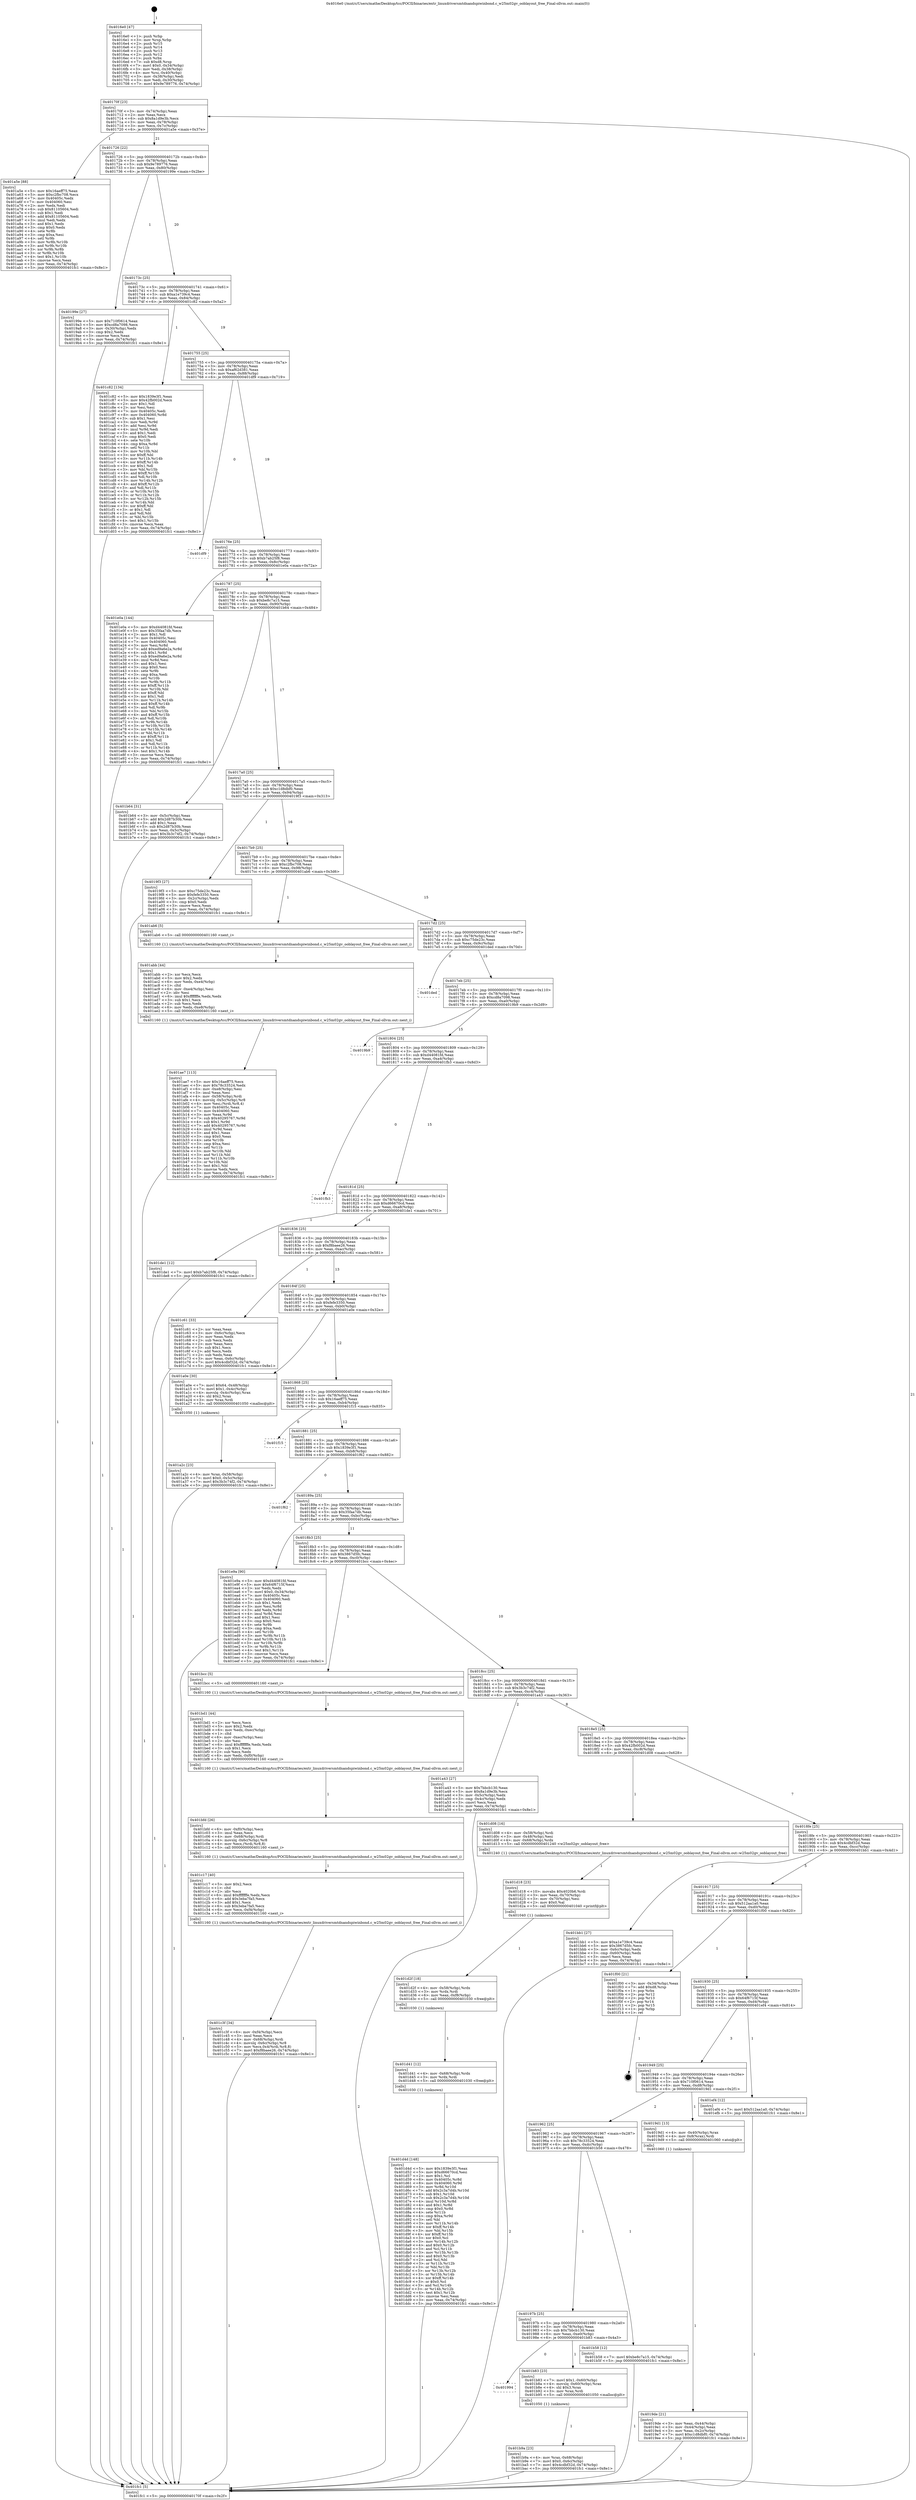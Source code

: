 digraph "0x4016e0" {
  label = "0x4016e0 (/mnt/c/Users/mathe/Desktop/tcc/POCII/binaries/extr_linuxdriversmtdnandspiwinbond.c_w25m02gv_ooblayout_free_Final-ollvm.out::main(0))"
  labelloc = "t"
  node[shape=record]

  Entry [label="",width=0.3,height=0.3,shape=circle,fillcolor=black,style=filled]
  "0x40170f" [label="{
     0x40170f [23]\l
     | [instrs]\l
     &nbsp;&nbsp;0x40170f \<+3\>: mov -0x74(%rbp),%eax\l
     &nbsp;&nbsp;0x401712 \<+2\>: mov %eax,%ecx\l
     &nbsp;&nbsp;0x401714 \<+6\>: sub $0x8a1d9e3b,%ecx\l
     &nbsp;&nbsp;0x40171a \<+3\>: mov %eax,-0x78(%rbp)\l
     &nbsp;&nbsp;0x40171d \<+3\>: mov %ecx,-0x7c(%rbp)\l
     &nbsp;&nbsp;0x401720 \<+6\>: je 0000000000401a5e \<main+0x37e\>\l
  }"]
  "0x401a5e" [label="{
     0x401a5e [88]\l
     | [instrs]\l
     &nbsp;&nbsp;0x401a5e \<+5\>: mov $0x16aeff75,%eax\l
     &nbsp;&nbsp;0x401a63 \<+5\>: mov $0xc2fbc708,%ecx\l
     &nbsp;&nbsp;0x401a68 \<+7\>: mov 0x40405c,%edx\l
     &nbsp;&nbsp;0x401a6f \<+7\>: mov 0x404060,%esi\l
     &nbsp;&nbsp;0x401a76 \<+2\>: mov %edx,%edi\l
     &nbsp;&nbsp;0x401a78 \<+6\>: sub $0x81105604,%edi\l
     &nbsp;&nbsp;0x401a7e \<+3\>: sub $0x1,%edi\l
     &nbsp;&nbsp;0x401a81 \<+6\>: add $0x81105604,%edi\l
     &nbsp;&nbsp;0x401a87 \<+3\>: imul %edi,%edx\l
     &nbsp;&nbsp;0x401a8a \<+3\>: and $0x1,%edx\l
     &nbsp;&nbsp;0x401a8d \<+3\>: cmp $0x0,%edx\l
     &nbsp;&nbsp;0x401a90 \<+4\>: sete %r8b\l
     &nbsp;&nbsp;0x401a94 \<+3\>: cmp $0xa,%esi\l
     &nbsp;&nbsp;0x401a97 \<+4\>: setl %r9b\l
     &nbsp;&nbsp;0x401a9b \<+3\>: mov %r8b,%r10b\l
     &nbsp;&nbsp;0x401a9e \<+3\>: and %r9b,%r10b\l
     &nbsp;&nbsp;0x401aa1 \<+3\>: xor %r9b,%r8b\l
     &nbsp;&nbsp;0x401aa4 \<+3\>: or %r8b,%r10b\l
     &nbsp;&nbsp;0x401aa7 \<+4\>: test $0x1,%r10b\l
     &nbsp;&nbsp;0x401aab \<+3\>: cmovne %ecx,%eax\l
     &nbsp;&nbsp;0x401aae \<+3\>: mov %eax,-0x74(%rbp)\l
     &nbsp;&nbsp;0x401ab1 \<+5\>: jmp 0000000000401fc1 \<main+0x8e1\>\l
  }"]
  "0x401726" [label="{
     0x401726 [22]\l
     | [instrs]\l
     &nbsp;&nbsp;0x401726 \<+5\>: jmp 000000000040172b \<main+0x4b\>\l
     &nbsp;&nbsp;0x40172b \<+3\>: mov -0x78(%rbp),%eax\l
     &nbsp;&nbsp;0x40172e \<+5\>: sub $0x9e789776,%eax\l
     &nbsp;&nbsp;0x401733 \<+3\>: mov %eax,-0x80(%rbp)\l
     &nbsp;&nbsp;0x401736 \<+6\>: je 000000000040199e \<main+0x2be\>\l
  }"]
  Exit [label="",width=0.3,height=0.3,shape=circle,fillcolor=black,style=filled,peripheries=2]
  "0x40199e" [label="{
     0x40199e [27]\l
     | [instrs]\l
     &nbsp;&nbsp;0x40199e \<+5\>: mov $0x710f0614,%eax\l
     &nbsp;&nbsp;0x4019a3 \<+5\>: mov $0xcd8a7098,%ecx\l
     &nbsp;&nbsp;0x4019a8 \<+3\>: mov -0x30(%rbp),%edx\l
     &nbsp;&nbsp;0x4019ab \<+3\>: cmp $0x2,%edx\l
     &nbsp;&nbsp;0x4019ae \<+3\>: cmovne %ecx,%eax\l
     &nbsp;&nbsp;0x4019b1 \<+3\>: mov %eax,-0x74(%rbp)\l
     &nbsp;&nbsp;0x4019b4 \<+5\>: jmp 0000000000401fc1 \<main+0x8e1\>\l
  }"]
  "0x40173c" [label="{
     0x40173c [25]\l
     | [instrs]\l
     &nbsp;&nbsp;0x40173c \<+5\>: jmp 0000000000401741 \<main+0x61\>\l
     &nbsp;&nbsp;0x401741 \<+3\>: mov -0x78(%rbp),%eax\l
     &nbsp;&nbsp;0x401744 \<+5\>: sub $0xa1e739c4,%eax\l
     &nbsp;&nbsp;0x401749 \<+6\>: mov %eax,-0x84(%rbp)\l
     &nbsp;&nbsp;0x40174f \<+6\>: je 0000000000401c82 \<main+0x5a2\>\l
  }"]
  "0x401fc1" [label="{
     0x401fc1 [5]\l
     | [instrs]\l
     &nbsp;&nbsp;0x401fc1 \<+5\>: jmp 000000000040170f \<main+0x2f\>\l
  }"]
  "0x4016e0" [label="{
     0x4016e0 [47]\l
     | [instrs]\l
     &nbsp;&nbsp;0x4016e0 \<+1\>: push %rbp\l
     &nbsp;&nbsp;0x4016e1 \<+3\>: mov %rsp,%rbp\l
     &nbsp;&nbsp;0x4016e4 \<+2\>: push %r15\l
     &nbsp;&nbsp;0x4016e6 \<+2\>: push %r14\l
     &nbsp;&nbsp;0x4016e8 \<+2\>: push %r13\l
     &nbsp;&nbsp;0x4016ea \<+2\>: push %r12\l
     &nbsp;&nbsp;0x4016ec \<+1\>: push %rbx\l
     &nbsp;&nbsp;0x4016ed \<+7\>: sub $0xd8,%rsp\l
     &nbsp;&nbsp;0x4016f4 \<+7\>: movl $0x0,-0x34(%rbp)\l
     &nbsp;&nbsp;0x4016fb \<+3\>: mov %edi,-0x38(%rbp)\l
     &nbsp;&nbsp;0x4016fe \<+4\>: mov %rsi,-0x40(%rbp)\l
     &nbsp;&nbsp;0x401702 \<+3\>: mov -0x38(%rbp),%edi\l
     &nbsp;&nbsp;0x401705 \<+3\>: mov %edi,-0x30(%rbp)\l
     &nbsp;&nbsp;0x401708 \<+7\>: movl $0x9e789776,-0x74(%rbp)\l
  }"]
  "0x401d4d" [label="{
     0x401d4d [148]\l
     | [instrs]\l
     &nbsp;&nbsp;0x401d4d \<+5\>: mov $0x1839e3f1,%eax\l
     &nbsp;&nbsp;0x401d52 \<+5\>: mov $0xd66670cd,%esi\l
     &nbsp;&nbsp;0x401d57 \<+2\>: mov $0x1,%cl\l
     &nbsp;&nbsp;0x401d59 \<+8\>: mov 0x40405c,%r8d\l
     &nbsp;&nbsp;0x401d61 \<+8\>: mov 0x404060,%r9d\l
     &nbsp;&nbsp;0x401d69 \<+3\>: mov %r8d,%r10d\l
     &nbsp;&nbsp;0x401d6c \<+7\>: add $0x2c3a7d4b,%r10d\l
     &nbsp;&nbsp;0x401d73 \<+4\>: sub $0x1,%r10d\l
     &nbsp;&nbsp;0x401d77 \<+7\>: sub $0x2c3a7d4b,%r10d\l
     &nbsp;&nbsp;0x401d7e \<+4\>: imul %r10d,%r8d\l
     &nbsp;&nbsp;0x401d82 \<+4\>: and $0x1,%r8d\l
     &nbsp;&nbsp;0x401d86 \<+4\>: cmp $0x0,%r8d\l
     &nbsp;&nbsp;0x401d8a \<+4\>: sete %r11b\l
     &nbsp;&nbsp;0x401d8e \<+4\>: cmp $0xa,%r9d\l
     &nbsp;&nbsp;0x401d92 \<+3\>: setl %bl\l
     &nbsp;&nbsp;0x401d95 \<+3\>: mov %r11b,%r14b\l
     &nbsp;&nbsp;0x401d98 \<+4\>: xor $0xff,%r14b\l
     &nbsp;&nbsp;0x401d9c \<+3\>: mov %bl,%r15b\l
     &nbsp;&nbsp;0x401d9f \<+4\>: xor $0xff,%r15b\l
     &nbsp;&nbsp;0x401da3 \<+3\>: xor $0x0,%cl\l
     &nbsp;&nbsp;0x401da6 \<+3\>: mov %r14b,%r12b\l
     &nbsp;&nbsp;0x401da9 \<+4\>: and $0x0,%r12b\l
     &nbsp;&nbsp;0x401dad \<+3\>: and %cl,%r11b\l
     &nbsp;&nbsp;0x401db0 \<+3\>: mov %r15b,%r13b\l
     &nbsp;&nbsp;0x401db3 \<+4\>: and $0x0,%r13b\l
     &nbsp;&nbsp;0x401db7 \<+2\>: and %cl,%bl\l
     &nbsp;&nbsp;0x401db9 \<+3\>: or %r11b,%r12b\l
     &nbsp;&nbsp;0x401dbc \<+3\>: or %bl,%r13b\l
     &nbsp;&nbsp;0x401dbf \<+3\>: xor %r13b,%r12b\l
     &nbsp;&nbsp;0x401dc2 \<+3\>: or %r15b,%r14b\l
     &nbsp;&nbsp;0x401dc5 \<+4\>: xor $0xff,%r14b\l
     &nbsp;&nbsp;0x401dc9 \<+3\>: or $0x0,%cl\l
     &nbsp;&nbsp;0x401dcc \<+3\>: and %cl,%r14b\l
     &nbsp;&nbsp;0x401dcf \<+3\>: or %r14b,%r12b\l
     &nbsp;&nbsp;0x401dd2 \<+4\>: test $0x1,%r12b\l
     &nbsp;&nbsp;0x401dd6 \<+3\>: cmovne %esi,%eax\l
     &nbsp;&nbsp;0x401dd9 \<+3\>: mov %eax,-0x74(%rbp)\l
     &nbsp;&nbsp;0x401ddc \<+5\>: jmp 0000000000401fc1 \<main+0x8e1\>\l
  }"]
  "0x401c82" [label="{
     0x401c82 [134]\l
     | [instrs]\l
     &nbsp;&nbsp;0x401c82 \<+5\>: mov $0x1839e3f1,%eax\l
     &nbsp;&nbsp;0x401c87 \<+5\>: mov $0x42fb002d,%ecx\l
     &nbsp;&nbsp;0x401c8c \<+2\>: mov $0x1,%dl\l
     &nbsp;&nbsp;0x401c8e \<+2\>: xor %esi,%esi\l
     &nbsp;&nbsp;0x401c90 \<+7\>: mov 0x40405c,%edi\l
     &nbsp;&nbsp;0x401c97 \<+8\>: mov 0x404060,%r8d\l
     &nbsp;&nbsp;0x401c9f \<+3\>: sub $0x1,%esi\l
     &nbsp;&nbsp;0x401ca2 \<+3\>: mov %edi,%r9d\l
     &nbsp;&nbsp;0x401ca5 \<+3\>: add %esi,%r9d\l
     &nbsp;&nbsp;0x401ca8 \<+4\>: imul %r9d,%edi\l
     &nbsp;&nbsp;0x401cac \<+3\>: and $0x1,%edi\l
     &nbsp;&nbsp;0x401caf \<+3\>: cmp $0x0,%edi\l
     &nbsp;&nbsp;0x401cb2 \<+4\>: sete %r10b\l
     &nbsp;&nbsp;0x401cb6 \<+4\>: cmp $0xa,%r8d\l
     &nbsp;&nbsp;0x401cba \<+4\>: setl %r11b\l
     &nbsp;&nbsp;0x401cbe \<+3\>: mov %r10b,%bl\l
     &nbsp;&nbsp;0x401cc1 \<+3\>: xor $0xff,%bl\l
     &nbsp;&nbsp;0x401cc4 \<+3\>: mov %r11b,%r14b\l
     &nbsp;&nbsp;0x401cc7 \<+4\>: xor $0xff,%r14b\l
     &nbsp;&nbsp;0x401ccb \<+3\>: xor $0x1,%dl\l
     &nbsp;&nbsp;0x401cce \<+3\>: mov %bl,%r15b\l
     &nbsp;&nbsp;0x401cd1 \<+4\>: and $0xff,%r15b\l
     &nbsp;&nbsp;0x401cd5 \<+3\>: and %dl,%r10b\l
     &nbsp;&nbsp;0x401cd8 \<+3\>: mov %r14b,%r12b\l
     &nbsp;&nbsp;0x401cdb \<+4\>: and $0xff,%r12b\l
     &nbsp;&nbsp;0x401cdf \<+3\>: and %dl,%r11b\l
     &nbsp;&nbsp;0x401ce2 \<+3\>: or %r10b,%r15b\l
     &nbsp;&nbsp;0x401ce5 \<+3\>: or %r11b,%r12b\l
     &nbsp;&nbsp;0x401ce8 \<+3\>: xor %r12b,%r15b\l
     &nbsp;&nbsp;0x401ceb \<+3\>: or %r14b,%bl\l
     &nbsp;&nbsp;0x401cee \<+3\>: xor $0xff,%bl\l
     &nbsp;&nbsp;0x401cf1 \<+3\>: or $0x1,%dl\l
     &nbsp;&nbsp;0x401cf4 \<+2\>: and %dl,%bl\l
     &nbsp;&nbsp;0x401cf6 \<+3\>: or %bl,%r15b\l
     &nbsp;&nbsp;0x401cf9 \<+4\>: test $0x1,%r15b\l
     &nbsp;&nbsp;0x401cfd \<+3\>: cmovne %ecx,%eax\l
     &nbsp;&nbsp;0x401d00 \<+3\>: mov %eax,-0x74(%rbp)\l
     &nbsp;&nbsp;0x401d03 \<+5\>: jmp 0000000000401fc1 \<main+0x8e1\>\l
  }"]
  "0x401755" [label="{
     0x401755 [25]\l
     | [instrs]\l
     &nbsp;&nbsp;0x401755 \<+5\>: jmp 000000000040175a \<main+0x7a\>\l
     &nbsp;&nbsp;0x40175a \<+3\>: mov -0x78(%rbp),%eax\l
     &nbsp;&nbsp;0x40175d \<+5\>: sub $0xaf62d381,%eax\l
     &nbsp;&nbsp;0x401762 \<+6\>: mov %eax,-0x88(%rbp)\l
     &nbsp;&nbsp;0x401768 \<+6\>: je 0000000000401df9 \<main+0x719\>\l
  }"]
  "0x401d41" [label="{
     0x401d41 [12]\l
     | [instrs]\l
     &nbsp;&nbsp;0x401d41 \<+4\>: mov -0x68(%rbp),%rdx\l
     &nbsp;&nbsp;0x401d45 \<+3\>: mov %rdx,%rdi\l
     &nbsp;&nbsp;0x401d48 \<+5\>: call 0000000000401030 \<free@plt\>\l
     | [calls]\l
     &nbsp;&nbsp;0x401030 \{1\} (unknown)\l
  }"]
  "0x401df9" [label="{
     0x401df9\l
  }", style=dashed]
  "0x40176e" [label="{
     0x40176e [25]\l
     | [instrs]\l
     &nbsp;&nbsp;0x40176e \<+5\>: jmp 0000000000401773 \<main+0x93\>\l
     &nbsp;&nbsp;0x401773 \<+3\>: mov -0x78(%rbp),%eax\l
     &nbsp;&nbsp;0x401776 \<+5\>: sub $0xb7ab25f8,%eax\l
     &nbsp;&nbsp;0x40177b \<+6\>: mov %eax,-0x8c(%rbp)\l
     &nbsp;&nbsp;0x401781 \<+6\>: je 0000000000401e0a \<main+0x72a\>\l
  }"]
  "0x401d2f" [label="{
     0x401d2f [18]\l
     | [instrs]\l
     &nbsp;&nbsp;0x401d2f \<+4\>: mov -0x58(%rbp),%rdx\l
     &nbsp;&nbsp;0x401d33 \<+3\>: mov %rdx,%rdi\l
     &nbsp;&nbsp;0x401d36 \<+6\>: mov %eax,-0xf8(%rbp)\l
     &nbsp;&nbsp;0x401d3c \<+5\>: call 0000000000401030 \<free@plt\>\l
     | [calls]\l
     &nbsp;&nbsp;0x401030 \{1\} (unknown)\l
  }"]
  "0x401e0a" [label="{
     0x401e0a [144]\l
     | [instrs]\l
     &nbsp;&nbsp;0x401e0a \<+5\>: mov $0xd44081fd,%eax\l
     &nbsp;&nbsp;0x401e0f \<+5\>: mov $0x35faa7db,%ecx\l
     &nbsp;&nbsp;0x401e14 \<+2\>: mov $0x1,%dl\l
     &nbsp;&nbsp;0x401e16 \<+7\>: mov 0x40405c,%esi\l
     &nbsp;&nbsp;0x401e1d \<+7\>: mov 0x404060,%edi\l
     &nbsp;&nbsp;0x401e24 \<+3\>: mov %esi,%r8d\l
     &nbsp;&nbsp;0x401e27 \<+7\>: add $0xed9a6e2a,%r8d\l
     &nbsp;&nbsp;0x401e2e \<+4\>: sub $0x1,%r8d\l
     &nbsp;&nbsp;0x401e32 \<+7\>: sub $0xed9a6e2a,%r8d\l
     &nbsp;&nbsp;0x401e39 \<+4\>: imul %r8d,%esi\l
     &nbsp;&nbsp;0x401e3d \<+3\>: and $0x1,%esi\l
     &nbsp;&nbsp;0x401e40 \<+3\>: cmp $0x0,%esi\l
     &nbsp;&nbsp;0x401e43 \<+4\>: sete %r9b\l
     &nbsp;&nbsp;0x401e47 \<+3\>: cmp $0xa,%edi\l
     &nbsp;&nbsp;0x401e4a \<+4\>: setl %r10b\l
     &nbsp;&nbsp;0x401e4e \<+3\>: mov %r9b,%r11b\l
     &nbsp;&nbsp;0x401e51 \<+4\>: xor $0xff,%r11b\l
     &nbsp;&nbsp;0x401e55 \<+3\>: mov %r10b,%bl\l
     &nbsp;&nbsp;0x401e58 \<+3\>: xor $0xff,%bl\l
     &nbsp;&nbsp;0x401e5b \<+3\>: xor $0x1,%dl\l
     &nbsp;&nbsp;0x401e5e \<+3\>: mov %r11b,%r14b\l
     &nbsp;&nbsp;0x401e61 \<+4\>: and $0xff,%r14b\l
     &nbsp;&nbsp;0x401e65 \<+3\>: and %dl,%r9b\l
     &nbsp;&nbsp;0x401e68 \<+3\>: mov %bl,%r15b\l
     &nbsp;&nbsp;0x401e6b \<+4\>: and $0xff,%r15b\l
     &nbsp;&nbsp;0x401e6f \<+3\>: and %dl,%r10b\l
     &nbsp;&nbsp;0x401e72 \<+3\>: or %r9b,%r14b\l
     &nbsp;&nbsp;0x401e75 \<+3\>: or %r10b,%r15b\l
     &nbsp;&nbsp;0x401e78 \<+3\>: xor %r15b,%r14b\l
     &nbsp;&nbsp;0x401e7b \<+3\>: or %bl,%r11b\l
     &nbsp;&nbsp;0x401e7e \<+4\>: xor $0xff,%r11b\l
     &nbsp;&nbsp;0x401e82 \<+3\>: or $0x1,%dl\l
     &nbsp;&nbsp;0x401e85 \<+3\>: and %dl,%r11b\l
     &nbsp;&nbsp;0x401e88 \<+3\>: or %r11b,%r14b\l
     &nbsp;&nbsp;0x401e8b \<+4\>: test $0x1,%r14b\l
     &nbsp;&nbsp;0x401e8f \<+3\>: cmovne %ecx,%eax\l
     &nbsp;&nbsp;0x401e92 \<+3\>: mov %eax,-0x74(%rbp)\l
     &nbsp;&nbsp;0x401e95 \<+5\>: jmp 0000000000401fc1 \<main+0x8e1\>\l
  }"]
  "0x401787" [label="{
     0x401787 [25]\l
     | [instrs]\l
     &nbsp;&nbsp;0x401787 \<+5\>: jmp 000000000040178c \<main+0xac\>\l
     &nbsp;&nbsp;0x40178c \<+3\>: mov -0x78(%rbp),%eax\l
     &nbsp;&nbsp;0x40178f \<+5\>: sub $0xbe8c7a15,%eax\l
     &nbsp;&nbsp;0x401794 \<+6\>: mov %eax,-0x90(%rbp)\l
     &nbsp;&nbsp;0x40179a \<+6\>: je 0000000000401b64 \<main+0x484\>\l
  }"]
  "0x401d18" [label="{
     0x401d18 [23]\l
     | [instrs]\l
     &nbsp;&nbsp;0x401d18 \<+10\>: movabs $0x4020b6,%rdi\l
     &nbsp;&nbsp;0x401d22 \<+3\>: mov %eax,-0x70(%rbp)\l
     &nbsp;&nbsp;0x401d25 \<+3\>: mov -0x70(%rbp),%esi\l
     &nbsp;&nbsp;0x401d28 \<+2\>: mov $0x0,%al\l
     &nbsp;&nbsp;0x401d2a \<+5\>: call 0000000000401040 \<printf@plt\>\l
     | [calls]\l
     &nbsp;&nbsp;0x401040 \{1\} (unknown)\l
  }"]
  "0x401b64" [label="{
     0x401b64 [31]\l
     | [instrs]\l
     &nbsp;&nbsp;0x401b64 \<+3\>: mov -0x5c(%rbp),%eax\l
     &nbsp;&nbsp;0x401b67 \<+5\>: add $0x2d87b30b,%eax\l
     &nbsp;&nbsp;0x401b6c \<+3\>: add $0x1,%eax\l
     &nbsp;&nbsp;0x401b6f \<+5\>: sub $0x2d87b30b,%eax\l
     &nbsp;&nbsp;0x401b74 \<+3\>: mov %eax,-0x5c(%rbp)\l
     &nbsp;&nbsp;0x401b77 \<+7\>: movl $0x3b3c74f2,-0x74(%rbp)\l
     &nbsp;&nbsp;0x401b7e \<+5\>: jmp 0000000000401fc1 \<main+0x8e1\>\l
  }"]
  "0x4017a0" [label="{
     0x4017a0 [25]\l
     | [instrs]\l
     &nbsp;&nbsp;0x4017a0 \<+5\>: jmp 00000000004017a5 \<main+0xc5\>\l
     &nbsp;&nbsp;0x4017a5 \<+3\>: mov -0x78(%rbp),%eax\l
     &nbsp;&nbsp;0x4017a8 \<+5\>: sub $0xc1d8dbf0,%eax\l
     &nbsp;&nbsp;0x4017ad \<+6\>: mov %eax,-0x94(%rbp)\l
     &nbsp;&nbsp;0x4017b3 \<+6\>: je 00000000004019f3 \<main+0x313\>\l
  }"]
  "0x401c3f" [label="{
     0x401c3f [34]\l
     | [instrs]\l
     &nbsp;&nbsp;0x401c3f \<+6\>: mov -0xf4(%rbp),%ecx\l
     &nbsp;&nbsp;0x401c45 \<+3\>: imul %eax,%ecx\l
     &nbsp;&nbsp;0x401c48 \<+4\>: mov -0x68(%rbp),%rdi\l
     &nbsp;&nbsp;0x401c4c \<+4\>: movslq -0x6c(%rbp),%r8\l
     &nbsp;&nbsp;0x401c50 \<+5\>: mov %ecx,0x4(%rdi,%r8,8)\l
     &nbsp;&nbsp;0x401c55 \<+7\>: movl $0xf8baee26,-0x74(%rbp)\l
     &nbsp;&nbsp;0x401c5c \<+5\>: jmp 0000000000401fc1 \<main+0x8e1\>\l
  }"]
  "0x4019f3" [label="{
     0x4019f3 [27]\l
     | [instrs]\l
     &nbsp;&nbsp;0x4019f3 \<+5\>: mov $0xc75de23c,%eax\l
     &nbsp;&nbsp;0x4019f8 \<+5\>: mov $0xfefe3350,%ecx\l
     &nbsp;&nbsp;0x4019fd \<+3\>: mov -0x2c(%rbp),%edx\l
     &nbsp;&nbsp;0x401a00 \<+3\>: cmp $0x0,%edx\l
     &nbsp;&nbsp;0x401a03 \<+3\>: cmove %ecx,%eax\l
     &nbsp;&nbsp;0x401a06 \<+3\>: mov %eax,-0x74(%rbp)\l
     &nbsp;&nbsp;0x401a09 \<+5\>: jmp 0000000000401fc1 \<main+0x8e1\>\l
  }"]
  "0x4017b9" [label="{
     0x4017b9 [25]\l
     | [instrs]\l
     &nbsp;&nbsp;0x4017b9 \<+5\>: jmp 00000000004017be \<main+0xde\>\l
     &nbsp;&nbsp;0x4017be \<+3\>: mov -0x78(%rbp),%eax\l
     &nbsp;&nbsp;0x4017c1 \<+5\>: sub $0xc2fbc708,%eax\l
     &nbsp;&nbsp;0x4017c6 \<+6\>: mov %eax,-0x98(%rbp)\l
     &nbsp;&nbsp;0x4017cc \<+6\>: je 0000000000401ab6 \<main+0x3d6\>\l
  }"]
  "0x401c17" [label="{
     0x401c17 [40]\l
     | [instrs]\l
     &nbsp;&nbsp;0x401c17 \<+5\>: mov $0x2,%ecx\l
     &nbsp;&nbsp;0x401c1c \<+1\>: cltd\l
     &nbsp;&nbsp;0x401c1d \<+2\>: idiv %ecx\l
     &nbsp;&nbsp;0x401c1f \<+6\>: imul $0xfffffffe,%edx,%ecx\l
     &nbsp;&nbsp;0x401c25 \<+6\>: add $0x3eba7fa5,%ecx\l
     &nbsp;&nbsp;0x401c2b \<+3\>: add $0x1,%ecx\l
     &nbsp;&nbsp;0x401c2e \<+6\>: sub $0x3eba7fa5,%ecx\l
     &nbsp;&nbsp;0x401c34 \<+6\>: mov %ecx,-0xf4(%rbp)\l
     &nbsp;&nbsp;0x401c3a \<+5\>: call 0000000000401160 \<next_i\>\l
     | [calls]\l
     &nbsp;&nbsp;0x401160 \{1\} (/mnt/c/Users/mathe/Desktop/tcc/POCII/binaries/extr_linuxdriversmtdnandspiwinbond.c_w25m02gv_ooblayout_free_Final-ollvm.out::next_i)\l
  }"]
  "0x401ab6" [label="{
     0x401ab6 [5]\l
     | [instrs]\l
     &nbsp;&nbsp;0x401ab6 \<+5\>: call 0000000000401160 \<next_i\>\l
     | [calls]\l
     &nbsp;&nbsp;0x401160 \{1\} (/mnt/c/Users/mathe/Desktop/tcc/POCII/binaries/extr_linuxdriversmtdnandspiwinbond.c_w25m02gv_ooblayout_free_Final-ollvm.out::next_i)\l
  }"]
  "0x4017d2" [label="{
     0x4017d2 [25]\l
     | [instrs]\l
     &nbsp;&nbsp;0x4017d2 \<+5\>: jmp 00000000004017d7 \<main+0xf7\>\l
     &nbsp;&nbsp;0x4017d7 \<+3\>: mov -0x78(%rbp),%eax\l
     &nbsp;&nbsp;0x4017da \<+5\>: sub $0xc75de23c,%eax\l
     &nbsp;&nbsp;0x4017df \<+6\>: mov %eax,-0x9c(%rbp)\l
     &nbsp;&nbsp;0x4017e5 \<+6\>: je 0000000000401ded \<main+0x70d\>\l
  }"]
  "0x401bfd" [label="{
     0x401bfd [26]\l
     | [instrs]\l
     &nbsp;&nbsp;0x401bfd \<+6\>: mov -0xf0(%rbp),%ecx\l
     &nbsp;&nbsp;0x401c03 \<+3\>: imul %eax,%ecx\l
     &nbsp;&nbsp;0x401c06 \<+4\>: mov -0x68(%rbp),%rdi\l
     &nbsp;&nbsp;0x401c0a \<+4\>: movslq -0x6c(%rbp),%r8\l
     &nbsp;&nbsp;0x401c0e \<+4\>: mov %ecx,(%rdi,%r8,8)\l
     &nbsp;&nbsp;0x401c12 \<+5\>: call 0000000000401160 \<next_i\>\l
     | [calls]\l
     &nbsp;&nbsp;0x401160 \{1\} (/mnt/c/Users/mathe/Desktop/tcc/POCII/binaries/extr_linuxdriversmtdnandspiwinbond.c_w25m02gv_ooblayout_free_Final-ollvm.out::next_i)\l
  }"]
  "0x401ded" [label="{
     0x401ded\l
  }", style=dashed]
  "0x4017eb" [label="{
     0x4017eb [25]\l
     | [instrs]\l
     &nbsp;&nbsp;0x4017eb \<+5\>: jmp 00000000004017f0 \<main+0x110\>\l
     &nbsp;&nbsp;0x4017f0 \<+3\>: mov -0x78(%rbp),%eax\l
     &nbsp;&nbsp;0x4017f3 \<+5\>: sub $0xcd8a7098,%eax\l
     &nbsp;&nbsp;0x4017f8 \<+6\>: mov %eax,-0xa0(%rbp)\l
     &nbsp;&nbsp;0x4017fe \<+6\>: je 00000000004019b9 \<main+0x2d9\>\l
  }"]
  "0x401bd1" [label="{
     0x401bd1 [44]\l
     | [instrs]\l
     &nbsp;&nbsp;0x401bd1 \<+2\>: xor %ecx,%ecx\l
     &nbsp;&nbsp;0x401bd3 \<+5\>: mov $0x2,%edx\l
     &nbsp;&nbsp;0x401bd8 \<+6\>: mov %edx,-0xec(%rbp)\l
     &nbsp;&nbsp;0x401bde \<+1\>: cltd\l
     &nbsp;&nbsp;0x401bdf \<+6\>: mov -0xec(%rbp),%esi\l
     &nbsp;&nbsp;0x401be5 \<+2\>: idiv %esi\l
     &nbsp;&nbsp;0x401be7 \<+6\>: imul $0xfffffffe,%edx,%edx\l
     &nbsp;&nbsp;0x401bed \<+3\>: sub $0x1,%ecx\l
     &nbsp;&nbsp;0x401bf0 \<+2\>: sub %ecx,%edx\l
     &nbsp;&nbsp;0x401bf2 \<+6\>: mov %edx,-0xf0(%rbp)\l
     &nbsp;&nbsp;0x401bf8 \<+5\>: call 0000000000401160 \<next_i\>\l
     | [calls]\l
     &nbsp;&nbsp;0x401160 \{1\} (/mnt/c/Users/mathe/Desktop/tcc/POCII/binaries/extr_linuxdriversmtdnandspiwinbond.c_w25m02gv_ooblayout_free_Final-ollvm.out::next_i)\l
  }"]
  "0x4019b9" [label="{
     0x4019b9\l
  }", style=dashed]
  "0x401804" [label="{
     0x401804 [25]\l
     | [instrs]\l
     &nbsp;&nbsp;0x401804 \<+5\>: jmp 0000000000401809 \<main+0x129\>\l
     &nbsp;&nbsp;0x401809 \<+3\>: mov -0x78(%rbp),%eax\l
     &nbsp;&nbsp;0x40180c \<+5\>: sub $0xd44081fd,%eax\l
     &nbsp;&nbsp;0x401811 \<+6\>: mov %eax,-0xa4(%rbp)\l
     &nbsp;&nbsp;0x401817 \<+6\>: je 0000000000401fb3 \<main+0x8d3\>\l
  }"]
  "0x401b9a" [label="{
     0x401b9a [23]\l
     | [instrs]\l
     &nbsp;&nbsp;0x401b9a \<+4\>: mov %rax,-0x68(%rbp)\l
     &nbsp;&nbsp;0x401b9e \<+7\>: movl $0x0,-0x6c(%rbp)\l
     &nbsp;&nbsp;0x401ba5 \<+7\>: movl $0x4cdbf32d,-0x74(%rbp)\l
     &nbsp;&nbsp;0x401bac \<+5\>: jmp 0000000000401fc1 \<main+0x8e1\>\l
  }"]
  "0x401fb3" [label="{
     0x401fb3\l
  }", style=dashed]
  "0x40181d" [label="{
     0x40181d [25]\l
     | [instrs]\l
     &nbsp;&nbsp;0x40181d \<+5\>: jmp 0000000000401822 \<main+0x142\>\l
     &nbsp;&nbsp;0x401822 \<+3\>: mov -0x78(%rbp),%eax\l
     &nbsp;&nbsp;0x401825 \<+5\>: sub $0xd66670cd,%eax\l
     &nbsp;&nbsp;0x40182a \<+6\>: mov %eax,-0xa8(%rbp)\l
     &nbsp;&nbsp;0x401830 \<+6\>: je 0000000000401de1 \<main+0x701\>\l
  }"]
  "0x401994" [label="{
     0x401994\l
  }", style=dashed]
  "0x401de1" [label="{
     0x401de1 [12]\l
     | [instrs]\l
     &nbsp;&nbsp;0x401de1 \<+7\>: movl $0xb7ab25f8,-0x74(%rbp)\l
     &nbsp;&nbsp;0x401de8 \<+5\>: jmp 0000000000401fc1 \<main+0x8e1\>\l
  }"]
  "0x401836" [label="{
     0x401836 [25]\l
     | [instrs]\l
     &nbsp;&nbsp;0x401836 \<+5\>: jmp 000000000040183b \<main+0x15b\>\l
     &nbsp;&nbsp;0x40183b \<+3\>: mov -0x78(%rbp),%eax\l
     &nbsp;&nbsp;0x40183e \<+5\>: sub $0xf8baee26,%eax\l
     &nbsp;&nbsp;0x401843 \<+6\>: mov %eax,-0xac(%rbp)\l
     &nbsp;&nbsp;0x401849 \<+6\>: je 0000000000401c61 \<main+0x581\>\l
  }"]
  "0x401b83" [label="{
     0x401b83 [23]\l
     | [instrs]\l
     &nbsp;&nbsp;0x401b83 \<+7\>: movl $0x1,-0x60(%rbp)\l
     &nbsp;&nbsp;0x401b8a \<+4\>: movslq -0x60(%rbp),%rax\l
     &nbsp;&nbsp;0x401b8e \<+4\>: shl $0x3,%rax\l
     &nbsp;&nbsp;0x401b92 \<+3\>: mov %rax,%rdi\l
     &nbsp;&nbsp;0x401b95 \<+5\>: call 0000000000401050 \<malloc@plt\>\l
     | [calls]\l
     &nbsp;&nbsp;0x401050 \{1\} (unknown)\l
  }"]
  "0x401c61" [label="{
     0x401c61 [33]\l
     | [instrs]\l
     &nbsp;&nbsp;0x401c61 \<+2\>: xor %eax,%eax\l
     &nbsp;&nbsp;0x401c63 \<+3\>: mov -0x6c(%rbp),%ecx\l
     &nbsp;&nbsp;0x401c66 \<+2\>: mov %eax,%edx\l
     &nbsp;&nbsp;0x401c68 \<+2\>: sub %ecx,%edx\l
     &nbsp;&nbsp;0x401c6a \<+2\>: mov %eax,%ecx\l
     &nbsp;&nbsp;0x401c6c \<+3\>: sub $0x1,%ecx\l
     &nbsp;&nbsp;0x401c6f \<+2\>: add %ecx,%edx\l
     &nbsp;&nbsp;0x401c71 \<+2\>: sub %edx,%eax\l
     &nbsp;&nbsp;0x401c73 \<+3\>: mov %eax,-0x6c(%rbp)\l
     &nbsp;&nbsp;0x401c76 \<+7\>: movl $0x4cdbf32d,-0x74(%rbp)\l
     &nbsp;&nbsp;0x401c7d \<+5\>: jmp 0000000000401fc1 \<main+0x8e1\>\l
  }"]
  "0x40184f" [label="{
     0x40184f [25]\l
     | [instrs]\l
     &nbsp;&nbsp;0x40184f \<+5\>: jmp 0000000000401854 \<main+0x174\>\l
     &nbsp;&nbsp;0x401854 \<+3\>: mov -0x78(%rbp),%eax\l
     &nbsp;&nbsp;0x401857 \<+5\>: sub $0xfefe3350,%eax\l
     &nbsp;&nbsp;0x40185c \<+6\>: mov %eax,-0xb0(%rbp)\l
     &nbsp;&nbsp;0x401862 \<+6\>: je 0000000000401a0e \<main+0x32e\>\l
  }"]
  "0x40197b" [label="{
     0x40197b [25]\l
     | [instrs]\l
     &nbsp;&nbsp;0x40197b \<+5\>: jmp 0000000000401980 \<main+0x2a0\>\l
     &nbsp;&nbsp;0x401980 \<+3\>: mov -0x78(%rbp),%eax\l
     &nbsp;&nbsp;0x401983 \<+5\>: sub $0x7bbcb130,%eax\l
     &nbsp;&nbsp;0x401988 \<+6\>: mov %eax,-0xe0(%rbp)\l
     &nbsp;&nbsp;0x40198e \<+6\>: je 0000000000401b83 \<main+0x4a3\>\l
  }"]
  "0x401a0e" [label="{
     0x401a0e [30]\l
     | [instrs]\l
     &nbsp;&nbsp;0x401a0e \<+7\>: movl $0x64,-0x48(%rbp)\l
     &nbsp;&nbsp;0x401a15 \<+7\>: movl $0x1,-0x4c(%rbp)\l
     &nbsp;&nbsp;0x401a1c \<+4\>: movslq -0x4c(%rbp),%rax\l
     &nbsp;&nbsp;0x401a20 \<+4\>: shl $0x2,%rax\l
     &nbsp;&nbsp;0x401a24 \<+3\>: mov %rax,%rdi\l
     &nbsp;&nbsp;0x401a27 \<+5\>: call 0000000000401050 \<malloc@plt\>\l
     | [calls]\l
     &nbsp;&nbsp;0x401050 \{1\} (unknown)\l
  }"]
  "0x401868" [label="{
     0x401868 [25]\l
     | [instrs]\l
     &nbsp;&nbsp;0x401868 \<+5\>: jmp 000000000040186d \<main+0x18d\>\l
     &nbsp;&nbsp;0x40186d \<+3\>: mov -0x78(%rbp),%eax\l
     &nbsp;&nbsp;0x401870 \<+5\>: sub $0x16aeff75,%eax\l
     &nbsp;&nbsp;0x401875 \<+6\>: mov %eax,-0xb4(%rbp)\l
     &nbsp;&nbsp;0x40187b \<+6\>: je 0000000000401f15 \<main+0x835\>\l
  }"]
  "0x401b58" [label="{
     0x401b58 [12]\l
     | [instrs]\l
     &nbsp;&nbsp;0x401b58 \<+7\>: movl $0xbe8c7a15,-0x74(%rbp)\l
     &nbsp;&nbsp;0x401b5f \<+5\>: jmp 0000000000401fc1 \<main+0x8e1\>\l
  }"]
  "0x401f15" [label="{
     0x401f15\l
  }", style=dashed]
  "0x401881" [label="{
     0x401881 [25]\l
     | [instrs]\l
     &nbsp;&nbsp;0x401881 \<+5\>: jmp 0000000000401886 \<main+0x1a6\>\l
     &nbsp;&nbsp;0x401886 \<+3\>: mov -0x78(%rbp),%eax\l
     &nbsp;&nbsp;0x401889 \<+5\>: sub $0x1839e3f1,%eax\l
     &nbsp;&nbsp;0x40188e \<+6\>: mov %eax,-0xb8(%rbp)\l
     &nbsp;&nbsp;0x401894 \<+6\>: je 0000000000401f62 \<main+0x882\>\l
  }"]
  "0x401ae7" [label="{
     0x401ae7 [113]\l
     | [instrs]\l
     &nbsp;&nbsp;0x401ae7 \<+5\>: mov $0x16aeff75,%ecx\l
     &nbsp;&nbsp;0x401aec \<+5\>: mov $0x78c33524,%edx\l
     &nbsp;&nbsp;0x401af1 \<+6\>: mov -0xe8(%rbp),%esi\l
     &nbsp;&nbsp;0x401af7 \<+3\>: imul %eax,%esi\l
     &nbsp;&nbsp;0x401afa \<+4\>: mov -0x58(%rbp),%rdi\l
     &nbsp;&nbsp;0x401afe \<+4\>: movslq -0x5c(%rbp),%r8\l
     &nbsp;&nbsp;0x401b02 \<+4\>: mov %esi,(%rdi,%r8,4)\l
     &nbsp;&nbsp;0x401b06 \<+7\>: mov 0x40405c,%eax\l
     &nbsp;&nbsp;0x401b0d \<+7\>: mov 0x404060,%esi\l
     &nbsp;&nbsp;0x401b14 \<+3\>: mov %eax,%r9d\l
     &nbsp;&nbsp;0x401b17 \<+7\>: sub $0x40295767,%r9d\l
     &nbsp;&nbsp;0x401b1e \<+4\>: sub $0x1,%r9d\l
     &nbsp;&nbsp;0x401b22 \<+7\>: add $0x40295767,%r9d\l
     &nbsp;&nbsp;0x401b29 \<+4\>: imul %r9d,%eax\l
     &nbsp;&nbsp;0x401b2d \<+3\>: and $0x1,%eax\l
     &nbsp;&nbsp;0x401b30 \<+3\>: cmp $0x0,%eax\l
     &nbsp;&nbsp;0x401b33 \<+4\>: sete %r10b\l
     &nbsp;&nbsp;0x401b37 \<+3\>: cmp $0xa,%esi\l
     &nbsp;&nbsp;0x401b3a \<+4\>: setl %r11b\l
     &nbsp;&nbsp;0x401b3e \<+3\>: mov %r10b,%bl\l
     &nbsp;&nbsp;0x401b41 \<+3\>: and %r11b,%bl\l
     &nbsp;&nbsp;0x401b44 \<+3\>: xor %r11b,%r10b\l
     &nbsp;&nbsp;0x401b47 \<+3\>: or %r10b,%bl\l
     &nbsp;&nbsp;0x401b4a \<+3\>: test $0x1,%bl\l
     &nbsp;&nbsp;0x401b4d \<+3\>: cmovne %edx,%ecx\l
     &nbsp;&nbsp;0x401b50 \<+3\>: mov %ecx,-0x74(%rbp)\l
     &nbsp;&nbsp;0x401b53 \<+5\>: jmp 0000000000401fc1 \<main+0x8e1\>\l
  }"]
  "0x401f62" [label="{
     0x401f62\l
  }", style=dashed]
  "0x40189a" [label="{
     0x40189a [25]\l
     | [instrs]\l
     &nbsp;&nbsp;0x40189a \<+5\>: jmp 000000000040189f \<main+0x1bf\>\l
     &nbsp;&nbsp;0x40189f \<+3\>: mov -0x78(%rbp),%eax\l
     &nbsp;&nbsp;0x4018a2 \<+5\>: sub $0x35faa7db,%eax\l
     &nbsp;&nbsp;0x4018a7 \<+6\>: mov %eax,-0xbc(%rbp)\l
     &nbsp;&nbsp;0x4018ad \<+6\>: je 0000000000401e9a \<main+0x7ba\>\l
  }"]
  "0x401abb" [label="{
     0x401abb [44]\l
     | [instrs]\l
     &nbsp;&nbsp;0x401abb \<+2\>: xor %ecx,%ecx\l
     &nbsp;&nbsp;0x401abd \<+5\>: mov $0x2,%edx\l
     &nbsp;&nbsp;0x401ac2 \<+6\>: mov %edx,-0xe4(%rbp)\l
     &nbsp;&nbsp;0x401ac8 \<+1\>: cltd\l
     &nbsp;&nbsp;0x401ac9 \<+6\>: mov -0xe4(%rbp),%esi\l
     &nbsp;&nbsp;0x401acf \<+2\>: idiv %esi\l
     &nbsp;&nbsp;0x401ad1 \<+6\>: imul $0xfffffffe,%edx,%edx\l
     &nbsp;&nbsp;0x401ad7 \<+3\>: sub $0x1,%ecx\l
     &nbsp;&nbsp;0x401ada \<+2\>: sub %ecx,%edx\l
     &nbsp;&nbsp;0x401adc \<+6\>: mov %edx,-0xe8(%rbp)\l
     &nbsp;&nbsp;0x401ae2 \<+5\>: call 0000000000401160 \<next_i\>\l
     | [calls]\l
     &nbsp;&nbsp;0x401160 \{1\} (/mnt/c/Users/mathe/Desktop/tcc/POCII/binaries/extr_linuxdriversmtdnandspiwinbond.c_w25m02gv_ooblayout_free_Final-ollvm.out::next_i)\l
  }"]
  "0x401e9a" [label="{
     0x401e9a [90]\l
     | [instrs]\l
     &nbsp;&nbsp;0x401e9a \<+5\>: mov $0xd44081fd,%eax\l
     &nbsp;&nbsp;0x401e9f \<+5\>: mov $0x64f6715f,%ecx\l
     &nbsp;&nbsp;0x401ea4 \<+2\>: xor %edx,%edx\l
     &nbsp;&nbsp;0x401ea6 \<+7\>: movl $0x0,-0x34(%rbp)\l
     &nbsp;&nbsp;0x401ead \<+7\>: mov 0x40405c,%esi\l
     &nbsp;&nbsp;0x401eb4 \<+7\>: mov 0x404060,%edi\l
     &nbsp;&nbsp;0x401ebb \<+3\>: sub $0x1,%edx\l
     &nbsp;&nbsp;0x401ebe \<+3\>: mov %esi,%r8d\l
     &nbsp;&nbsp;0x401ec1 \<+3\>: add %edx,%r8d\l
     &nbsp;&nbsp;0x401ec4 \<+4\>: imul %r8d,%esi\l
     &nbsp;&nbsp;0x401ec8 \<+3\>: and $0x1,%esi\l
     &nbsp;&nbsp;0x401ecb \<+3\>: cmp $0x0,%esi\l
     &nbsp;&nbsp;0x401ece \<+4\>: sete %r9b\l
     &nbsp;&nbsp;0x401ed2 \<+3\>: cmp $0xa,%edi\l
     &nbsp;&nbsp;0x401ed5 \<+4\>: setl %r10b\l
     &nbsp;&nbsp;0x401ed9 \<+3\>: mov %r9b,%r11b\l
     &nbsp;&nbsp;0x401edc \<+3\>: and %r10b,%r11b\l
     &nbsp;&nbsp;0x401edf \<+3\>: xor %r10b,%r9b\l
     &nbsp;&nbsp;0x401ee2 \<+3\>: or %r9b,%r11b\l
     &nbsp;&nbsp;0x401ee5 \<+4\>: test $0x1,%r11b\l
     &nbsp;&nbsp;0x401ee9 \<+3\>: cmovne %ecx,%eax\l
     &nbsp;&nbsp;0x401eec \<+3\>: mov %eax,-0x74(%rbp)\l
     &nbsp;&nbsp;0x401eef \<+5\>: jmp 0000000000401fc1 \<main+0x8e1\>\l
  }"]
  "0x4018b3" [label="{
     0x4018b3 [25]\l
     | [instrs]\l
     &nbsp;&nbsp;0x4018b3 \<+5\>: jmp 00000000004018b8 \<main+0x1d8\>\l
     &nbsp;&nbsp;0x4018b8 \<+3\>: mov -0x78(%rbp),%eax\l
     &nbsp;&nbsp;0x4018bb \<+5\>: sub $0x3867d5fc,%eax\l
     &nbsp;&nbsp;0x4018c0 \<+6\>: mov %eax,-0xc0(%rbp)\l
     &nbsp;&nbsp;0x4018c6 \<+6\>: je 0000000000401bcc \<main+0x4ec\>\l
  }"]
  "0x401a2c" [label="{
     0x401a2c [23]\l
     | [instrs]\l
     &nbsp;&nbsp;0x401a2c \<+4\>: mov %rax,-0x58(%rbp)\l
     &nbsp;&nbsp;0x401a30 \<+7\>: movl $0x0,-0x5c(%rbp)\l
     &nbsp;&nbsp;0x401a37 \<+7\>: movl $0x3b3c74f2,-0x74(%rbp)\l
     &nbsp;&nbsp;0x401a3e \<+5\>: jmp 0000000000401fc1 \<main+0x8e1\>\l
  }"]
  "0x401bcc" [label="{
     0x401bcc [5]\l
     | [instrs]\l
     &nbsp;&nbsp;0x401bcc \<+5\>: call 0000000000401160 \<next_i\>\l
     | [calls]\l
     &nbsp;&nbsp;0x401160 \{1\} (/mnt/c/Users/mathe/Desktop/tcc/POCII/binaries/extr_linuxdriversmtdnandspiwinbond.c_w25m02gv_ooblayout_free_Final-ollvm.out::next_i)\l
  }"]
  "0x4018cc" [label="{
     0x4018cc [25]\l
     | [instrs]\l
     &nbsp;&nbsp;0x4018cc \<+5\>: jmp 00000000004018d1 \<main+0x1f1\>\l
     &nbsp;&nbsp;0x4018d1 \<+3\>: mov -0x78(%rbp),%eax\l
     &nbsp;&nbsp;0x4018d4 \<+5\>: sub $0x3b3c74f2,%eax\l
     &nbsp;&nbsp;0x4018d9 \<+6\>: mov %eax,-0xc4(%rbp)\l
     &nbsp;&nbsp;0x4018df \<+6\>: je 0000000000401a43 \<main+0x363\>\l
  }"]
  "0x4019de" [label="{
     0x4019de [21]\l
     | [instrs]\l
     &nbsp;&nbsp;0x4019de \<+3\>: mov %eax,-0x44(%rbp)\l
     &nbsp;&nbsp;0x4019e1 \<+3\>: mov -0x44(%rbp),%eax\l
     &nbsp;&nbsp;0x4019e4 \<+3\>: mov %eax,-0x2c(%rbp)\l
     &nbsp;&nbsp;0x4019e7 \<+7\>: movl $0xc1d8dbf0,-0x74(%rbp)\l
     &nbsp;&nbsp;0x4019ee \<+5\>: jmp 0000000000401fc1 \<main+0x8e1\>\l
  }"]
  "0x401a43" [label="{
     0x401a43 [27]\l
     | [instrs]\l
     &nbsp;&nbsp;0x401a43 \<+5\>: mov $0x7bbcb130,%eax\l
     &nbsp;&nbsp;0x401a48 \<+5\>: mov $0x8a1d9e3b,%ecx\l
     &nbsp;&nbsp;0x401a4d \<+3\>: mov -0x5c(%rbp),%edx\l
     &nbsp;&nbsp;0x401a50 \<+3\>: cmp -0x4c(%rbp),%edx\l
     &nbsp;&nbsp;0x401a53 \<+3\>: cmovl %ecx,%eax\l
     &nbsp;&nbsp;0x401a56 \<+3\>: mov %eax,-0x74(%rbp)\l
     &nbsp;&nbsp;0x401a59 \<+5\>: jmp 0000000000401fc1 \<main+0x8e1\>\l
  }"]
  "0x4018e5" [label="{
     0x4018e5 [25]\l
     | [instrs]\l
     &nbsp;&nbsp;0x4018e5 \<+5\>: jmp 00000000004018ea \<main+0x20a\>\l
     &nbsp;&nbsp;0x4018ea \<+3\>: mov -0x78(%rbp),%eax\l
     &nbsp;&nbsp;0x4018ed \<+5\>: sub $0x42fb002d,%eax\l
     &nbsp;&nbsp;0x4018f2 \<+6\>: mov %eax,-0xc8(%rbp)\l
     &nbsp;&nbsp;0x4018f8 \<+6\>: je 0000000000401d08 \<main+0x628\>\l
  }"]
  "0x401962" [label="{
     0x401962 [25]\l
     | [instrs]\l
     &nbsp;&nbsp;0x401962 \<+5\>: jmp 0000000000401967 \<main+0x287\>\l
     &nbsp;&nbsp;0x401967 \<+3\>: mov -0x78(%rbp),%eax\l
     &nbsp;&nbsp;0x40196a \<+5\>: sub $0x78c33524,%eax\l
     &nbsp;&nbsp;0x40196f \<+6\>: mov %eax,-0xdc(%rbp)\l
     &nbsp;&nbsp;0x401975 \<+6\>: je 0000000000401b58 \<main+0x478\>\l
  }"]
  "0x401d08" [label="{
     0x401d08 [16]\l
     | [instrs]\l
     &nbsp;&nbsp;0x401d08 \<+4\>: mov -0x58(%rbp),%rdi\l
     &nbsp;&nbsp;0x401d0c \<+3\>: mov -0x48(%rbp),%esi\l
     &nbsp;&nbsp;0x401d0f \<+4\>: mov -0x68(%rbp),%rdx\l
     &nbsp;&nbsp;0x401d13 \<+5\>: call 0000000000401240 \<w25m02gv_ooblayout_free\>\l
     | [calls]\l
     &nbsp;&nbsp;0x401240 \{1\} (/mnt/c/Users/mathe/Desktop/tcc/POCII/binaries/extr_linuxdriversmtdnandspiwinbond.c_w25m02gv_ooblayout_free_Final-ollvm.out::w25m02gv_ooblayout_free)\l
  }"]
  "0x4018fe" [label="{
     0x4018fe [25]\l
     | [instrs]\l
     &nbsp;&nbsp;0x4018fe \<+5\>: jmp 0000000000401903 \<main+0x223\>\l
     &nbsp;&nbsp;0x401903 \<+3\>: mov -0x78(%rbp),%eax\l
     &nbsp;&nbsp;0x401906 \<+5\>: sub $0x4cdbf32d,%eax\l
     &nbsp;&nbsp;0x40190b \<+6\>: mov %eax,-0xcc(%rbp)\l
     &nbsp;&nbsp;0x401911 \<+6\>: je 0000000000401bb1 \<main+0x4d1\>\l
  }"]
  "0x4019d1" [label="{
     0x4019d1 [13]\l
     | [instrs]\l
     &nbsp;&nbsp;0x4019d1 \<+4\>: mov -0x40(%rbp),%rax\l
     &nbsp;&nbsp;0x4019d5 \<+4\>: mov 0x8(%rax),%rdi\l
     &nbsp;&nbsp;0x4019d9 \<+5\>: call 0000000000401060 \<atoi@plt\>\l
     | [calls]\l
     &nbsp;&nbsp;0x401060 \{1\} (unknown)\l
  }"]
  "0x401bb1" [label="{
     0x401bb1 [27]\l
     | [instrs]\l
     &nbsp;&nbsp;0x401bb1 \<+5\>: mov $0xa1e739c4,%eax\l
     &nbsp;&nbsp;0x401bb6 \<+5\>: mov $0x3867d5fc,%ecx\l
     &nbsp;&nbsp;0x401bbb \<+3\>: mov -0x6c(%rbp),%edx\l
     &nbsp;&nbsp;0x401bbe \<+3\>: cmp -0x60(%rbp),%edx\l
     &nbsp;&nbsp;0x401bc1 \<+3\>: cmovl %ecx,%eax\l
     &nbsp;&nbsp;0x401bc4 \<+3\>: mov %eax,-0x74(%rbp)\l
     &nbsp;&nbsp;0x401bc7 \<+5\>: jmp 0000000000401fc1 \<main+0x8e1\>\l
  }"]
  "0x401917" [label="{
     0x401917 [25]\l
     | [instrs]\l
     &nbsp;&nbsp;0x401917 \<+5\>: jmp 000000000040191c \<main+0x23c\>\l
     &nbsp;&nbsp;0x40191c \<+3\>: mov -0x78(%rbp),%eax\l
     &nbsp;&nbsp;0x40191f \<+5\>: sub $0x512aa1a0,%eax\l
     &nbsp;&nbsp;0x401924 \<+6\>: mov %eax,-0xd0(%rbp)\l
     &nbsp;&nbsp;0x40192a \<+6\>: je 0000000000401f00 \<main+0x820\>\l
  }"]
  "0x401949" [label="{
     0x401949 [25]\l
     | [instrs]\l
     &nbsp;&nbsp;0x401949 \<+5\>: jmp 000000000040194e \<main+0x26e\>\l
     &nbsp;&nbsp;0x40194e \<+3\>: mov -0x78(%rbp),%eax\l
     &nbsp;&nbsp;0x401951 \<+5\>: sub $0x710f0614,%eax\l
     &nbsp;&nbsp;0x401956 \<+6\>: mov %eax,-0xd8(%rbp)\l
     &nbsp;&nbsp;0x40195c \<+6\>: je 00000000004019d1 \<main+0x2f1\>\l
  }"]
  "0x401f00" [label="{
     0x401f00 [21]\l
     | [instrs]\l
     &nbsp;&nbsp;0x401f00 \<+3\>: mov -0x34(%rbp),%eax\l
     &nbsp;&nbsp;0x401f03 \<+7\>: add $0xd8,%rsp\l
     &nbsp;&nbsp;0x401f0a \<+1\>: pop %rbx\l
     &nbsp;&nbsp;0x401f0b \<+2\>: pop %r12\l
     &nbsp;&nbsp;0x401f0d \<+2\>: pop %r13\l
     &nbsp;&nbsp;0x401f0f \<+2\>: pop %r14\l
     &nbsp;&nbsp;0x401f11 \<+2\>: pop %r15\l
     &nbsp;&nbsp;0x401f13 \<+1\>: pop %rbp\l
     &nbsp;&nbsp;0x401f14 \<+1\>: ret\l
  }"]
  "0x401930" [label="{
     0x401930 [25]\l
     | [instrs]\l
     &nbsp;&nbsp;0x401930 \<+5\>: jmp 0000000000401935 \<main+0x255\>\l
     &nbsp;&nbsp;0x401935 \<+3\>: mov -0x78(%rbp),%eax\l
     &nbsp;&nbsp;0x401938 \<+5\>: sub $0x64f6715f,%eax\l
     &nbsp;&nbsp;0x40193d \<+6\>: mov %eax,-0xd4(%rbp)\l
     &nbsp;&nbsp;0x401943 \<+6\>: je 0000000000401ef4 \<main+0x814\>\l
  }"]
  "0x401ef4" [label="{
     0x401ef4 [12]\l
     | [instrs]\l
     &nbsp;&nbsp;0x401ef4 \<+7\>: movl $0x512aa1a0,-0x74(%rbp)\l
     &nbsp;&nbsp;0x401efb \<+5\>: jmp 0000000000401fc1 \<main+0x8e1\>\l
  }"]
  Entry -> "0x4016e0" [label=" 1"]
  "0x40170f" -> "0x401a5e" [label=" 1"]
  "0x40170f" -> "0x401726" [label=" 21"]
  "0x401f00" -> Exit [label=" 1"]
  "0x401726" -> "0x40199e" [label=" 1"]
  "0x401726" -> "0x40173c" [label=" 20"]
  "0x40199e" -> "0x401fc1" [label=" 1"]
  "0x4016e0" -> "0x40170f" [label=" 1"]
  "0x401fc1" -> "0x40170f" [label=" 21"]
  "0x401ef4" -> "0x401fc1" [label=" 1"]
  "0x40173c" -> "0x401c82" [label=" 1"]
  "0x40173c" -> "0x401755" [label=" 19"]
  "0x401e9a" -> "0x401fc1" [label=" 1"]
  "0x401755" -> "0x401df9" [label=" 0"]
  "0x401755" -> "0x40176e" [label=" 19"]
  "0x401e0a" -> "0x401fc1" [label=" 1"]
  "0x40176e" -> "0x401e0a" [label=" 1"]
  "0x40176e" -> "0x401787" [label=" 18"]
  "0x401de1" -> "0x401fc1" [label=" 1"]
  "0x401787" -> "0x401b64" [label=" 1"]
  "0x401787" -> "0x4017a0" [label=" 17"]
  "0x401d4d" -> "0x401fc1" [label=" 1"]
  "0x4017a0" -> "0x4019f3" [label=" 1"]
  "0x4017a0" -> "0x4017b9" [label=" 16"]
  "0x401d41" -> "0x401d4d" [label=" 1"]
  "0x4017b9" -> "0x401ab6" [label=" 1"]
  "0x4017b9" -> "0x4017d2" [label=" 15"]
  "0x401d2f" -> "0x401d41" [label=" 1"]
  "0x4017d2" -> "0x401ded" [label=" 0"]
  "0x4017d2" -> "0x4017eb" [label=" 15"]
  "0x401d18" -> "0x401d2f" [label=" 1"]
  "0x4017eb" -> "0x4019b9" [label=" 0"]
  "0x4017eb" -> "0x401804" [label=" 15"]
  "0x401d08" -> "0x401d18" [label=" 1"]
  "0x401804" -> "0x401fb3" [label=" 0"]
  "0x401804" -> "0x40181d" [label=" 15"]
  "0x401c82" -> "0x401fc1" [label=" 1"]
  "0x40181d" -> "0x401de1" [label=" 1"]
  "0x40181d" -> "0x401836" [label=" 14"]
  "0x401c61" -> "0x401fc1" [label=" 1"]
  "0x401836" -> "0x401c61" [label=" 1"]
  "0x401836" -> "0x40184f" [label=" 13"]
  "0x401c3f" -> "0x401fc1" [label=" 1"]
  "0x40184f" -> "0x401a0e" [label=" 1"]
  "0x40184f" -> "0x401868" [label=" 12"]
  "0x401bfd" -> "0x401c17" [label=" 1"]
  "0x401868" -> "0x401f15" [label=" 0"]
  "0x401868" -> "0x401881" [label=" 12"]
  "0x401bd1" -> "0x401bfd" [label=" 1"]
  "0x401881" -> "0x401f62" [label=" 0"]
  "0x401881" -> "0x40189a" [label=" 12"]
  "0x401bb1" -> "0x401fc1" [label=" 2"]
  "0x40189a" -> "0x401e9a" [label=" 1"]
  "0x40189a" -> "0x4018b3" [label=" 11"]
  "0x401b9a" -> "0x401fc1" [label=" 1"]
  "0x4018b3" -> "0x401bcc" [label=" 1"]
  "0x4018b3" -> "0x4018cc" [label=" 10"]
  "0x401b83" -> "0x401b9a" [label=" 1"]
  "0x4018cc" -> "0x401a43" [label=" 2"]
  "0x4018cc" -> "0x4018e5" [label=" 8"]
  "0x40197b" -> "0x401994" [label=" 0"]
  "0x4018e5" -> "0x401d08" [label=" 1"]
  "0x4018e5" -> "0x4018fe" [label=" 7"]
  "0x40197b" -> "0x401b83" [label=" 1"]
  "0x4018fe" -> "0x401bb1" [label=" 2"]
  "0x4018fe" -> "0x401917" [label=" 5"]
  "0x401c17" -> "0x401c3f" [label=" 1"]
  "0x401917" -> "0x401f00" [label=" 1"]
  "0x401917" -> "0x401930" [label=" 4"]
  "0x401b58" -> "0x401fc1" [label=" 1"]
  "0x401930" -> "0x401ef4" [label=" 1"]
  "0x401930" -> "0x401949" [label=" 3"]
  "0x401b64" -> "0x401fc1" [label=" 1"]
  "0x401949" -> "0x4019d1" [label=" 1"]
  "0x401949" -> "0x401962" [label=" 2"]
  "0x4019d1" -> "0x4019de" [label=" 1"]
  "0x4019de" -> "0x401fc1" [label=" 1"]
  "0x4019f3" -> "0x401fc1" [label=" 1"]
  "0x401a0e" -> "0x401a2c" [label=" 1"]
  "0x401a2c" -> "0x401fc1" [label=" 1"]
  "0x401a43" -> "0x401fc1" [label=" 2"]
  "0x401a5e" -> "0x401fc1" [label=" 1"]
  "0x401ab6" -> "0x401abb" [label=" 1"]
  "0x401abb" -> "0x401ae7" [label=" 1"]
  "0x401ae7" -> "0x401fc1" [label=" 1"]
  "0x401bcc" -> "0x401bd1" [label=" 1"]
  "0x401962" -> "0x401b58" [label=" 1"]
  "0x401962" -> "0x40197b" [label=" 1"]
}
